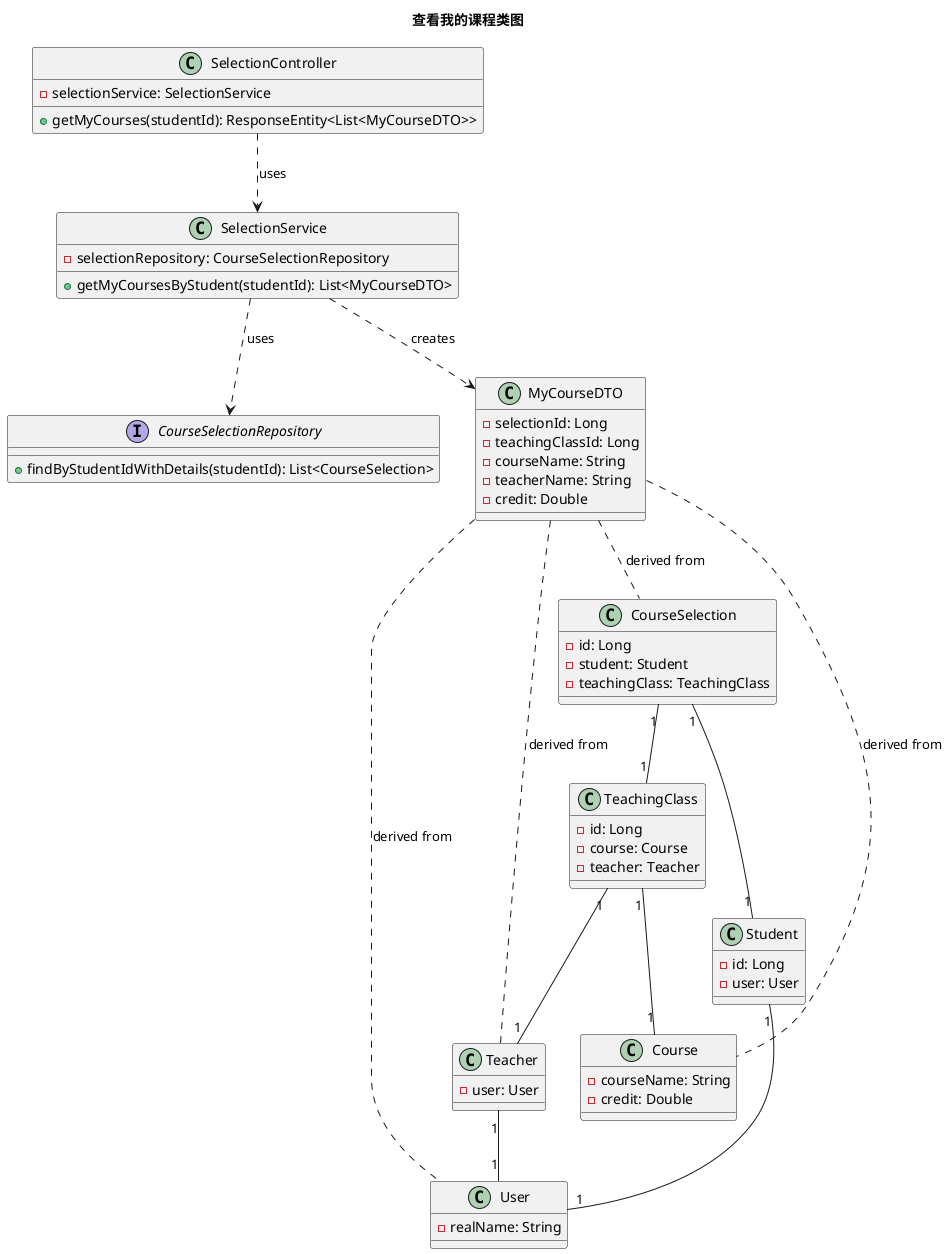 @startuml

title 查看我的课程类图

class SelectionController {
    + getMyCourses(studentId): ResponseEntity<List<MyCourseDTO>>
    - selectionService: SelectionService
}

class SelectionService {
    + getMyCoursesByStudent(studentId): List<MyCourseDTO>
    - selectionRepository: CourseSelectionRepository
}

interface CourseSelectionRepository {
    + findByStudentIdWithDetails(studentId): List<CourseSelection>
}

class MyCourseDTO {
    - selectionId: Long
    - teachingClassId: Long
    - courseName: String
    - teacherName: String
    - credit: Double
}

class CourseSelection {
    - id: Long
    - student: Student
    - teachingClass: TeachingClass
}
class Student {
    - id: Long
    - user: User
}
class TeachingClass {
    - id: Long
    - course: Course
    - teacher: Teacher
}
class Course {
    - courseName: String
    - credit: Double
}
class Teacher {
    - user: User
}
class User {
    - realName: String
}

SelectionController ..> SelectionService : uses
SelectionService ..> CourseSelectionRepository : uses
SelectionService ..> MyCourseDTO : creates

MyCourseDTO .. CourseSelection : derived from
MyCourseDTO .. Course : derived from
MyCourseDTO .. Teacher : derived from
MyCourseDTO .. User : derived from

CourseSelection "1" -- "1" Student
CourseSelection "1" -- "1" TeachingClass

TeachingClass "1" -- "1" Course
TeachingClass "1" -- "1" Teacher
Teacher "1" -- "1" User
Student "1" -- "1" User

@enduml 